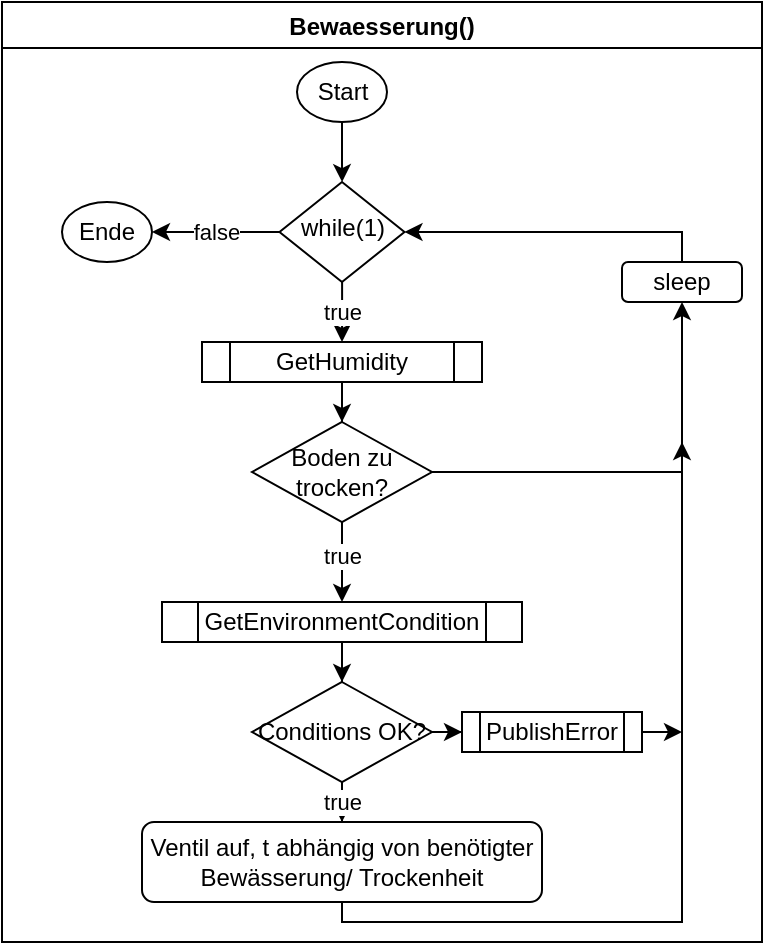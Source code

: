 <mxfile version="15.8.6" type="device"><diagram id="C5RBs43oDa-KdzZeNtuy" name="Page-1"><mxGraphModel dx="652" dy="426" grid="1" gridSize="10" guides="1" tooltips="1" connect="1" arrows="1" fold="1" page="1" pageScale="1" pageWidth="827" pageHeight="1169" math="0" shadow="0"><root><mxCell id="WIyWlLk6GJQsqaUBKTNV-0"/><mxCell id="WIyWlLk6GJQsqaUBKTNV-1" parent="WIyWlLk6GJQsqaUBKTNV-0"/><mxCell id="ME0dOKwDVGEeFhP9PtzK-0" value="Bewaesserung()" style="swimlane;" vertex="1" parent="WIyWlLk6GJQsqaUBKTNV-1"><mxGeometry x="120" y="50" width="380" height="470" as="geometry"/></mxCell><mxCell id="ME0dOKwDVGEeFhP9PtzK-5" value="" style="edgeStyle=orthogonalEdgeStyle;rounded=0;orthogonalLoop=1;jettySize=auto;html=1;" edge="1" parent="ME0dOKwDVGEeFhP9PtzK-0" source="ME0dOKwDVGEeFhP9PtzK-1" target="ME0dOKwDVGEeFhP9PtzK-4"><mxGeometry relative="1" as="geometry"/></mxCell><mxCell id="ME0dOKwDVGEeFhP9PtzK-1" value="Start" style="ellipse;whiteSpace=wrap;html=1;" vertex="1" parent="ME0dOKwDVGEeFhP9PtzK-0"><mxGeometry x="147.5" y="30" width="45" height="30" as="geometry"/></mxCell><mxCell id="ME0dOKwDVGEeFhP9PtzK-3" value="Ende" style="ellipse;whiteSpace=wrap;html=1;" vertex="1" parent="ME0dOKwDVGEeFhP9PtzK-0"><mxGeometry x="30" y="100" width="45" height="30" as="geometry"/></mxCell><mxCell id="ME0dOKwDVGEeFhP9PtzK-9" value="true" style="edgeStyle=orthogonalEdgeStyle;rounded=0;orthogonalLoop=1;jettySize=auto;html=1;" edge="1" parent="ME0dOKwDVGEeFhP9PtzK-0" source="ME0dOKwDVGEeFhP9PtzK-4" target="ME0dOKwDVGEeFhP9PtzK-7"><mxGeometry relative="1" as="geometry"/></mxCell><mxCell id="ME0dOKwDVGEeFhP9PtzK-17" value="false" style="edgeStyle=orthogonalEdgeStyle;rounded=0;orthogonalLoop=1;jettySize=auto;html=1;" edge="1" parent="ME0dOKwDVGEeFhP9PtzK-0" source="ME0dOKwDVGEeFhP9PtzK-4" target="ME0dOKwDVGEeFhP9PtzK-3"><mxGeometry relative="1" as="geometry"/></mxCell><mxCell id="ME0dOKwDVGEeFhP9PtzK-4" value="while(1)" style="rhombus;whiteSpace=wrap;html=1;shadow=0;fontFamily=Helvetica;fontSize=12;align=center;strokeWidth=1;spacing=6;spacingTop=-4;" vertex="1" parent="ME0dOKwDVGEeFhP9PtzK-0"><mxGeometry x="138.75" y="90" width="62.5" height="50" as="geometry"/></mxCell><mxCell id="ME0dOKwDVGEeFhP9PtzK-20" value="" style="edgeStyle=orthogonalEdgeStyle;rounded=0;orthogonalLoop=1;jettySize=auto;html=1;" edge="1" parent="ME0dOKwDVGEeFhP9PtzK-0" source="ME0dOKwDVGEeFhP9PtzK-6" target="ME0dOKwDVGEeFhP9PtzK-19"><mxGeometry relative="1" as="geometry"/></mxCell><mxCell id="ME0dOKwDVGEeFhP9PtzK-22" value="true" style="edgeLabel;html=1;align=center;verticalAlign=middle;resizable=0;points=[];" vertex="1" connectable="0" parent="ME0dOKwDVGEeFhP9PtzK-20"><mxGeometry x="-0.145" relative="1" as="geometry"><mxPoint as="offset"/></mxGeometry></mxCell><mxCell id="ME0dOKwDVGEeFhP9PtzK-6" value="Boden zu trocken?" style="rhombus;whiteSpace=wrap;html=1;" vertex="1" parent="ME0dOKwDVGEeFhP9PtzK-0"><mxGeometry x="125" y="210" width="90" height="50" as="geometry"/></mxCell><mxCell id="ME0dOKwDVGEeFhP9PtzK-10" value="" style="edgeStyle=orthogonalEdgeStyle;rounded=0;orthogonalLoop=1;jettySize=auto;html=1;" edge="1" parent="ME0dOKwDVGEeFhP9PtzK-0" source="ME0dOKwDVGEeFhP9PtzK-7" target="ME0dOKwDVGEeFhP9PtzK-6"><mxGeometry relative="1" as="geometry"/></mxCell><mxCell id="ME0dOKwDVGEeFhP9PtzK-7" value="GetHumidity" style="shape=process;whiteSpace=wrap;html=1;backgroundOutline=1;" vertex="1" parent="ME0dOKwDVGEeFhP9PtzK-0"><mxGeometry x="100" y="170" width="140" height="20" as="geometry"/></mxCell><mxCell id="ME0dOKwDVGEeFhP9PtzK-12" value="Ventil auf, t abhängig von benötigter Bewässerung/ Trockenheit" style="rounded=1;whiteSpace=wrap;html=1;" vertex="1" parent="ME0dOKwDVGEeFhP9PtzK-0"><mxGeometry x="70" y="410" width="200" height="40" as="geometry"/></mxCell><mxCell id="ME0dOKwDVGEeFhP9PtzK-27" value="" style="edgeStyle=orthogonalEdgeStyle;rounded=0;orthogonalLoop=1;jettySize=auto;html=1;" edge="1" parent="ME0dOKwDVGEeFhP9PtzK-0" source="ME0dOKwDVGEeFhP9PtzK-19" target="ME0dOKwDVGEeFhP9PtzK-26"><mxGeometry relative="1" as="geometry"/></mxCell><mxCell id="ME0dOKwDVGEeFhP9PtzK-19" value="GetEnvironmentCondition" style="shape=process;whiteSpace=wrap;html=1;backgroundOutline=1;" vertex="1" parent="ME0dOKwDVGEeFhP9PtzK-0"><mxGeometry x="80" y="300" width="180" height="20" as="geometry"/></mxCell><mxCell id="ME0dOKwDVGEeFhP9PtzK-23" value="sleep" style="rounded=1;whiteSpace=wrap;html=1;" vertex="1" parent="ME0dOKwDVGEeFhP9PtzK-0"><mxGeometry x="310" y="130" width="60" height="20" as="geometry"/></mxCell><mxCell id="ME0dOKwDVGEeFhP9PtzK-24" value="" style="endArrow=classic;html=1;rounded=0;exitX=1;exitY=0.5;exitDx=0;exitDy=0;entryX=0.5;entryY=1;entryDx=0;entryDy=0;" edge="1" parent="ME0dOKwDVGEeFhP9PtzK-0" source="ME0dOKwDVGEeFhP9PtzK-6" target="ME0dOKwDVGEeFhP9PtzK-23"><mxGeometry width="50" height="50" relative="1" as="geometry"><mxPoint x="230" y="260" as="sourcePoint"/><mxPoint x="280" y="210" as="targetPoint"/><Array as="points"><mxPoint x="340" y="235"/></Array></mxGeometry></mxCell><mxCell id="ME0dOKwDVGEeFhP9PtzK-25" value="" style="endArrow=classic;html=1;rounded=0;entryX=1;entryY=0.5;entryDx=0;entryDy=0;exitX=0.5;exitY=0;exitDx=0;exitDy=0;" edge="1" parent="ME0dOKwDVGEeFhP9PtzK-0" source="ME0dOKwDVGEeFhP9PtzK-23" target="ME0dOKwDVGEeFhP9PtzK-4"><mxGeometry width="50" height="50" relative="1" as="geometry"><mxPoint x="230" y="260" as="sourcePoint"/><mxPoint x="280" y="210" as="targetPoint"/><Array as="points"><mxPoint x="340" y="115"/></Array></mxGeometry></mxCell><mxCell id="ME0dOKwDVGEeFhP9PtzK-28" value="true" style="edgeStyle=orthogonalEdgeStyle;rounded=0;orthogonalLoop=1;jettySize=auto;html=1;" edge="1" parent="ME0dOKwDVGEeFhP9PtzK-0" source="ME0dOKwDVGEeFhP9PtzK-26" target="ME0dOKwDVGEeFhP9PtzK-12"><mxGeometry relative="1" as="geometry"/></mxCell><mxCell id="ME0dOKwDVGEeFhP9PtzK-32" value="" style="edgeStyle=orthogonalEdgeStyle;rounded=0;orthogonalLoop=1;jettySize=auto;html=1;" edge="1" parent="ME0dOKwDVGEeFhP9PtzK-0" source="ME0dOKwDVGEeFhP9PtzK-26" target="ME0dOKwDVGEeFhP9PtzK-31"><mxGeometry relative="1" as="geometry"/></mxCell><mxCell id="ME0dOKwDVGEeFhP9PtzK-26" value="Conditions OK?" style="rhombus;whiteSpace=wrap;html=1;" vertex="1" parent="ME0dOKwDVGEeFhP9PtzK-0"><mxGeometry x="125" y="340" width="90" height="50" as="geometry"/></mxCell><mxCell id="ME0dOKwDVGEeFhP9PtzK-31" value="PublishError" style="shape=process;whiteSpace=wrap;html=1;backgroundOutline=1;" vertex="1" parent="ME0dOKwDVGEeFhP9PtzK-0"><mxGeometry x="230" y="355" width="90" height="20" as="geometry"/></mxCell><mxCell id="ME0dOKwDVGEeFhP9PtzK-33" value="" style="endArrow=classic;html=1;rounded=0;exitX=1;exitY=0.5;exitDx=0;exitDy=0;" edge="1" parent="ME0dOKwDVGEeFhP9PtzK-0" source="ME0dOKwDVGEeFhP9PtzK-31"><mxGeometry width="50" height="50" relative="1" as="geometry"><mxPoint x="330" y="370" as="sourcePoint"/><mxPoint x="340" y="365" as="targetPoint"/></mxGeometry></mxCell><mxCell id="ME0dOKwDVGEeFhP9PtzK-16" value="" style="endArrow=classic;html=1;rounded=0;exitX=0.5;exitY=1;exitDx=0;exitDy=0;" edge="1" parent="WIyWlLk6GJQsqaUBKTNV-1" source="ME0dOKwDVGEeFhP9PtzK-12"><mxGeometry width="50" height="50" relative="1" as="geometry"><mxPoint x="360" y="330" as="sourcePoint"/><mxPoint x="460" y="270" as="targetPoint"/><Array as="points"><mxPoint x="290" y="510"/><mxPoint x="460" y="510"/></Array></mxGeometry></mxCell></root></mxGraphModel></diagram></mxfile>